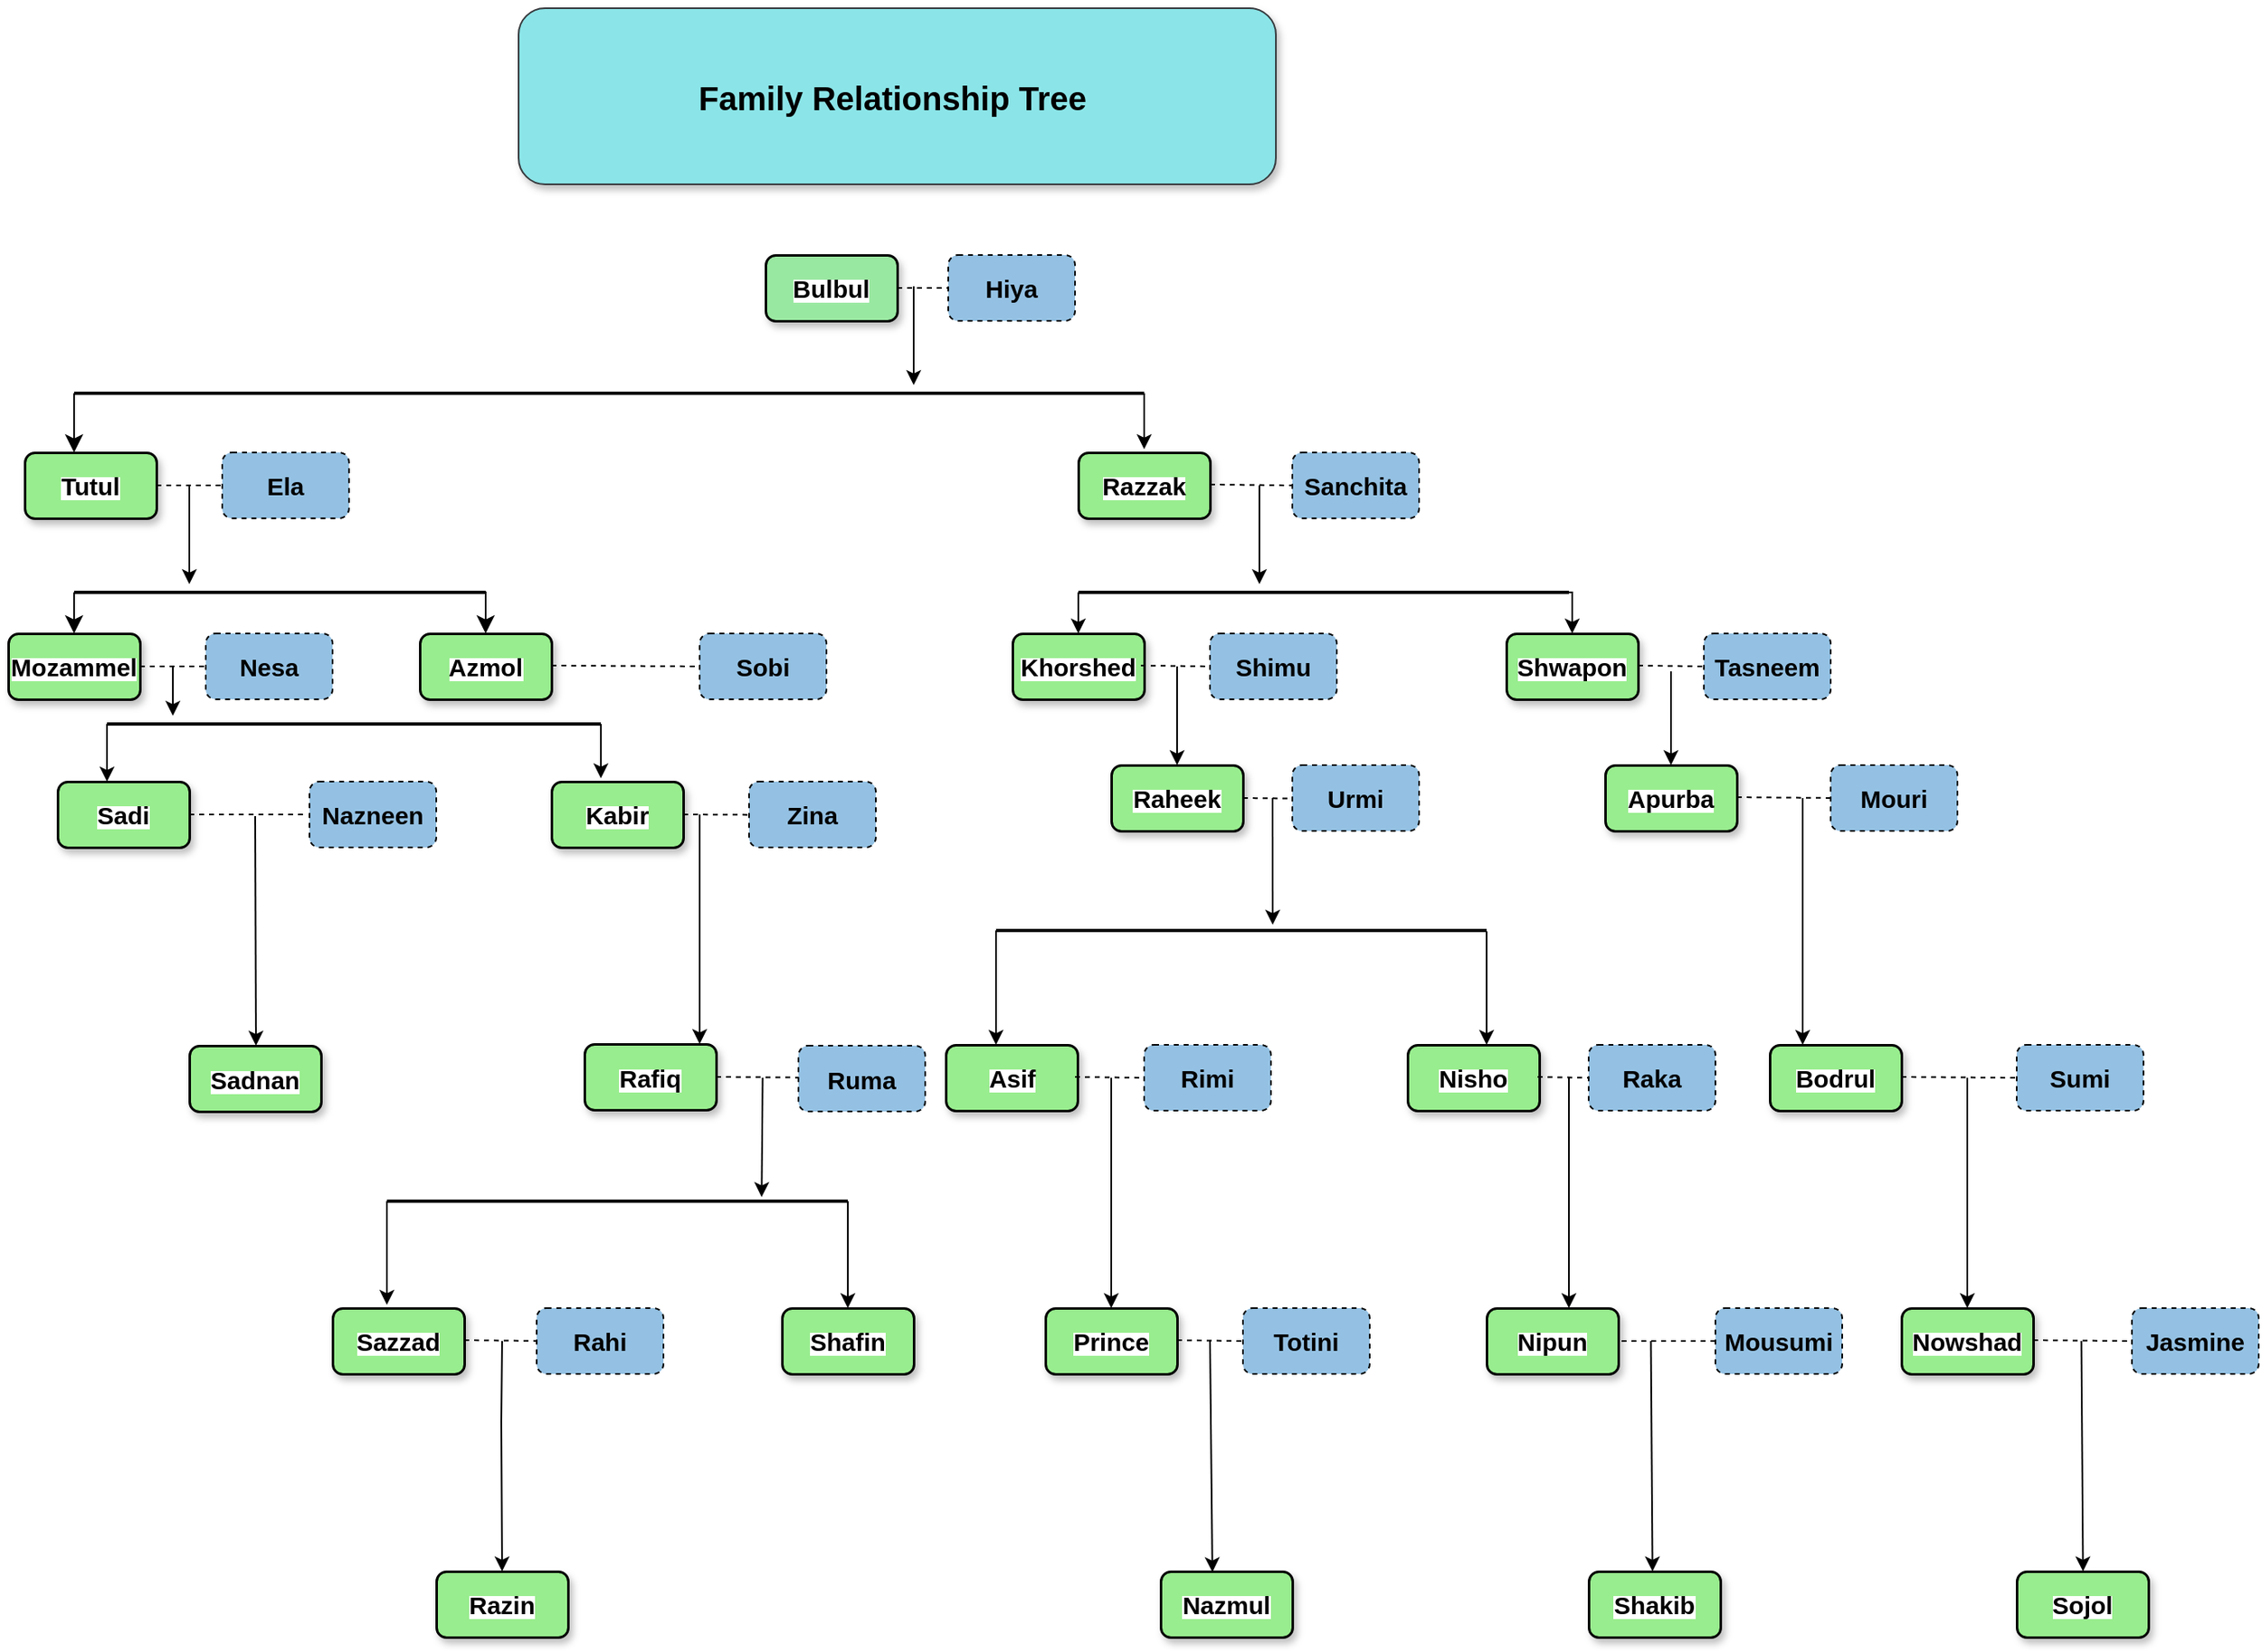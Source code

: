 <mxfile version="21.6.7" type="device">
  <diagram name="Page-1" id="10a91c8b-09ff-31b1-d368-03940ed4cc9e">
    <mxGraphModel dx="2436" dy="1650" grid="1" gridSize="10" guides="1" tooltips="1" connect="1" arrows="1" fold="1" page="1" pageScale="1" pageWidth="700" pageHeight="800" background="none" math="0" shadow="0">
      <root>
        <mxCell id="0" />
        <mxCell id="1" parent="0" />
        <mxCell id="g5gsc5zSXnJuTT1IEkq8-1" value="&lt;font size=&quot;1&quot;&gt;&lt;b style=&quot;font-size: 20px&quot;&gt;Family Relationship Tree&amp;nbsp;&lt;/b&gt;&lt;/font&gt;" style="text;html=1;strokeColor=#36393d;fillColor=#8be5e8;align=center;verticalAlign=middle;whiteSpace=wrap;rounded=1;labelBorderColor=none;glass=0;sketch=0;shadow=1;" parent="1" vertex="1">
          <mxGeometry x="430" y="-30" width="460" height="107" as="geometry" />
        </mxCell>
        <mxCell id="g5gsc5zSXnJuTT1IEkq8-8" value="" style="edgeStyle=orthogonalEdgeStyle;rounded=0;orthogonalLoop=1;jettySize=auto;html=1;strokeColor=none;dashed=1;labelBackgroundColor=none;fontColor=default;" parent="1" source="g5gsc5zSXnJuTT1IEkq8-4" edge="1">
          <mxGeometry relative="1" as="geometry">
            <mxPoint x="680" y="140" as="targetPoint" />
          </mxGeometry>
        </mxCell>
        <mxCell id="g5gsc5zSXnJuTT1IEkq8-4" value="&lt;span style=&quot;text-align: left ; background-color: rgb(255 , 255 , 255)&quot;&gt;&lt;b&gt;&lt;font style=&quot;font-size: 15px&quot;&gt;Bulbul&lt;/font&gt;&lt;/b&gt;&lt;/span&gt;" style="rounded=1;whiteSpace=wrap;html=1;fillColor=#99e8a1;align=center;glass=0;sketch=0;shadow=1;strokeWidth=1.5;labelBackgroundColor=none;" parent="1" vertex="1">
          <mxGeometry x="580" y="120" width="80" height="40" as="geometry" />
        </mxCell>
        <mxCell id="g5gsc5zSXnJuTT1IEkq8-7" value="&lt;b&gt;&lt;font style=&quot;font-size: 15px&quot;&gt;Hiya&lt;/font&gt;&lt;/b&gt;" style="whiteSpace=wrap;html=1;rounded=1;dashed=1;strokeWidth=1;labelBackgroundColor=none;fillColor=#94c1e3;" parent="1" vertex="1">
          <mxGeometry x="691" y="120" width="77" height="40" as="geometry" />
        </mxCell>
        <mxCell id="g5gsc5zSXnJuTT1IEkq8-10" value="" style="edgeStyle=orthogonalEdgeStyle;rounded=0;orthogonalLoop=1;jettySize=auto;html=1;strokeColor=none;dashed=1;labelBackgroundColor=none;fontColor=default;" parent="1" edge="1">
          <mxGeometry relative="1" as="geometry">
            <mxPoint x="660" y="231" as="sourcePoint" />
            <mxPoint x="694" y="232" as="targetPoint" />
          </mxGeometry>
        </mxCell>
        <mxCell id="g5gsc5zSXnJuTT1IEkq8-18" value="" style="edgeStyle=orthogonalEdgeStyle;rounded=0;orthogonalLoop=1;jettySize=auto;html=1;strokeColor=none;dashed=1;fontStyle=1;fontSize=15;labelBackgroundColor=none;fontColor=default;" parent="1" edge="1">
          <mxGeometry relative="1" as="geometry">
            <mxPoint x="444" y="360" as="sourcePoint" />
            <mxPoint x="470" y="360" as="targetPoint" />
          </mxGeometry>
        </mxCell>
        <mxCell id="g5gsc5zSXnJuTT1IEkq8-26" value="" style="edgeStyle=orthogonalEdgeStyle;rounded=0;orthogonalLoop=1;jettySize=auto;html=1;strokeColor=none;dashed=1;fontStyle=1;fontSize=15;labelBackgroundColor=none;fontColor=default;" parent="1" edge="1">
          <mxGeometry relative="1" as="geometry">
            <mxPoint x="860" y="360" as="sourcePoint" />
            <mxPoint x="890" y="360" as="targetPoint" />
          </mxGeometry>
        </mxCell>
        <mxCell id="OCX1L0K20GJ4YsMpuFK3-7" value="" style="endArrow=classic;html=1;rounded=0;" edge="1" parent="1">
          <mxGeometry width="50" height="50" relative="1" as="geometry">
            <mxPoint x="670" y="139" as="sourcePoint" />
            <mxPoint x="670" y="199" as="targetPoint" />
          </mxGeometry>
        </mxCell>
        <mxCell id="OCX1L0K20GJ4YsMpuFK3-10" value="" style="line;strokeWidth=2;html=1;" vertex="1" parent="1">
          <mxGeometry x="160" y="199" width="650" height="10" as="geometry" />
        </mxCell>
        <mxCell id="OCX1L0K20GJ4YsMpuFK3-13" value="" style="edgeStyle=segmentEdgeStyle;endArrow=classic;html=1;curved=0;rounded=0;endSize=8;startSize=8;exitX=0;exitY=0.5;exitDx=0;exitDy=0;exitPerimeter=0;" edge="1" parent="1" source="OCX1L0K20GJ4YsMpuFK3-10">
          <mxGeometry width="50" height="50" relative="1" as="geometry">
            <mxPoint x="140" y="270" as="sourcePoint" />
            <mxPoint x="160" y="240" as="targetPoint" />
          </mxGeometry>
        </mxCell>
        <mxCell id="OCX1L0K20GJ4YsMpuFK3-14" value="&lt;span style=&quot;text-align: left ; background-color: rgb(255 , 255 , 255)&quot;&gt;&lt;b&gt;&lt;font style=&quot;font-size: 15px&quot;&gt;Tutul&lt;/font&gt;&lt;/b&gt;&lt;/span&gt;" style="rounded=1;whiteSpace=wrap;html=1;align=center;glass=0;sketch=0;shadow=1;strokeWidth=1.5;labelBackgroundColor=none;fillColor=#98ed8e;" vertex="1" parent="1">
          <mxGeometry x="130" y="240" width="80" height="40" as="geometry" />
        </mxCell>
        <mxCell id="OCX1L0K20GJ4YsMpuFK3-15" value="&lt;b&gt;&lt;font style=&quot;font-size: 15px&quot;&gt;Ela&lt;/font&gt;&lt;/b&gt;" style="whiteSpace=wrap;html=1;rounded=1;dashed=1;strokeWidth=1;labelBackgroundColor=none;fillColor=#94c1e3;" vertex="1" parent="1">
          <mxGeometry x="250" y="240" width="77" height="40" as="geometry" />
        </mxCell>
        <mxCell id="OCX1L0K20GJ4YsMpuFK3-18" value="" style="endArrow=none;dashed=1;html=1;rounded=0;exitX=1;exitY=0.5;exitDx=0;exitDy=0;" edge="1" parent="1" source="g5gsc5zSXnJuTT1IEkq8-4">
          <mxGeometry width="50" height="50" relative="1" as="geometry">
            <mxPoint x="641" y="190" as="sourcePoint" />
            <mxPoint x="691" y="140" as="targetPoint" />
          </mxGeometry>
        </mxCell>
        <mxCell id="OCX1L0K20GJ4YsMpuFK3-19" value="" style="endArrow=none;dashed=1;html=1;rounded=0;" edge="1" parent="1" source="OCX1L0K20GJ4YsMpuFK3-14">
          <mxGeometry width="50" height="50" relative="1" as="geometry">
            <mxPoint x="200" y="310" as="sourcePoint" />
            <mxPoint x="250" y="260" as="targetPoint" />
          </mxGeometry>
        </mxCell>
        <mxCell id="OCX1L0K20GJ4YsMpuFK3-20" value="&lt;span style=&quot;text-align: left ; background-color: rgb(255 , 255 , 255)&quot;&gt;&lt;b&gt;&lt;font style=&quot;font-size: 15px&quot;&gt;Mozammel&lt;/font&gt;&lt;/b&gt;&lt;/span&gt;" style="rounded=1;whiteSpace=wrap;html=1;align=center;glass=0;sketch=0;shadow=1;strokeWidth=1.5;labelBackgroundColor=none;fillColor=#98ed8e;" vertex="1" parent="1">
          <mxGeometry x="120" y="350" width="80" height="40" as="geometry" />
        </mxCell>
        <mxCell id="OCX1L0K20GJ4YsMpuFK3-21" value="&lt;b&gt;&lt;font style=&quot;font-size: 15px&quot;&gt;Nesa&lt;/font&gt;&lt;/b&gt;" style="whiteSpace=wrap;html=1;rounded=1;dashed=1;strokeWidth=1;labelBackgroundColor=none;fillColor=#94c1e3;" vertex="1" parent="1">
          <mxGeometry x="240" y="350" width="77" height="40" as="geometry" />
        </mxCell>
        <mxCell id="OCX1L0K20GJ4YsMpuFK3-22" value="&lt;span style=&quot;text-align: left ; background-color: rgb(255 , 255 , 255)&quot;&gt;&lt;b&gt;&lt;font style=&quot;font-size: 15px&quot;&gt;Azmol&lt;/font&gt;&lt;/b&gt;&lt;/span&gt;" style="rounded=1;whiteSpace=wrap;html=1;align=center;glass=0;sketch=0;shadow=1;strokeWidth=1.5;labelBackgroundColor=none;fillColor=#98ed8e;" vertex="1" parent="1">
          <mxGeometry x="370" y="350" width="80" height="40" as="geometry" />
        </mxCell>
        <mxCell id="OCX1L0K20GJ4YsMpuFK3-23" value="&lt;b&gt;&lt;font style=&quot;font-size: 15px&quot;&gt;Sobi&lt;/font&gt;&lt;/b&gt;" style="whiteSpace=wrap;html=1;rounded=1;dashed=1;strokeWidth=1;labelBackgroundColor=none;fillColor=#94c1e3;" vertex="1" parent="1">
          <mxGeometry x="540" y="350" width="77" height="40" as="geometry" />
        </mxCell>
        <mxCell id="OCX1L0K20GJ4YsMpuFK3-25" value="" style="endArrow=classic;html=1;rounded=0;" edge="1" parent="1">
          <mxGeometry width="50" height="50" relative="1" as="geometry">
            <mxPoint x="230" y="260" as="sourcePoint" />
            <mxPoint x="230" y="320" as="targetPoint" />
            <Array as="points" />
          </mxGeometry>
        </mxCell>
        <mxCell id="OCX1L0K20GJ4YsMpuFK3-26" value="" style="line;strokeWidth=2;html=1;" vertex="1" parent="1">
          <mxGeometry x="160" y="320" width="250" height="10" as="geometry" />
        </mxCell>
        <mxCell id="OCX1L0K20GJ4YsMpuFK3-37" value="" style="edgeStyle=segmentEdgeStyle;endArrow=classic;html=1;curved=0;rounded=0;endSize=8;startSize=8;exitX=0;exitY=0.5;exitDx=0;exitDy=0;exitPerimeter=0;entryX=0.5;entryY=0;entryDx=0;entryDy=0;" edge="1" parent="1" source="OCX1L0K20GJ4YsMpuFK3-26" target="OCX1L0K20GJ4YsMpuFK3-20">
          <mxGeometry width="50" height="50" relative="1" as="geometry">
            <mxPoint x="100" y="320" as="sourcePoint" />
            <mxPoint x="130" y="350" as="targetPoint" />
          </mxGeometry>
        </mxCell>
        <mxCell id="OCX1L0K20GJ4YsMpuFK3-39" value="" style="edgeStyle=segmentEdgeStyle;endArrow=classic;html=1;curved=0;rounded=0;endSize=8;startSize=8;exitX=0.954;exitY=0.5;exitDx=0;exitDy=0;exitPerimeter=0;" edge="1" parent="1" source="OCX1L0K20GJ4YsMpuFK3-26">
          <mxGeometry width="50" height="50" relative="1" as="geometry">
            <mxPoint x="710" y="330" as="sourcePoint" />
            <mxPoint x="410" y="350" as="targetPoint" />
          </mxGeometry>
        </mxCell>
        <mxCell id="OCX1L0K20GJ4YsMpuFK3-42" value="" style="endArrow=none;dashed=1;html=1;rounded=0;entryX=0;entryY=0.5;entryDx=0;entryDy=0;" edge="1" parent="1" source="OCX1L0K20GJ4YsMpuFK3-20" target="OCX1L0K20GJ4YsMpuFK3-21">
          <mxGeometry width="50" height="50" relative="1" as="geometry">
            <mxPoint x="190" y="380" as="sourcePoint" />
            <mxPoint x="240" y="330" as="targetPoint" />
          </mxGeometry>
        </mxCell>
        <mxCell id="OCX1L0K20GJ4YsMpuFK3-43" value="" style="endArrow=none;dashed=1;html=1;rounded=0;entryX=0;entryY=0.5;entryDx=0;entryDy=0;" edge="1" parent="1" target="OCX1L0K20GJ4YsMpuFK3-23">
          <mxGeometry width="50" height="50" relative="1" as="geometry">
            <mxPoint x="450" y="369.5" as="sourcePoint" />
            <mxPoint x="490" y="369.5" as="targetPoint" />
          </mxGeometry>
        </mxCell>
        <mxCell id="OCX1L0K20GJ4YsMpuFK3-44" value="&lt;span style=&quot;text-align: left ; background-color: rgb(255 , 255 , 255)&quot;&gt;&lt;b&gt;&lt;font style=&quot;font-size: 15px&quot;&gt;Sadi&lt;/font&gt;&lt;/b&gt;&lt;/span&gt;" style="rounded=1;whiteSpace=wrap;html=1;align=center;glass=0;sketch=0;shadow=1;strokeWidth=1.5;labelBackgroundColor=none;fillColor=#98ed8e;" vertex="1" parent="1">
          <mxGeometry x="150" y="440" width="80" height="40" as="geometry" />
        </mxCell>
        <mxCell id="OCX1L0K20GJ4YsMpuFK3-45" value="&lt;b&gt;&lt;font style=&quot;font-size: 15px&quot;&gt;Nazneen&lt;/font&gt;&lt;/b&gt;" style="whiteSpace=wrap;html=1;rounded=1;dashed=1;strokeWidth=1;labelBackgroundColor=none;fillColor=#94c1e3;" vertex="1" parent="1">
          <mxGeometry x="303" y="440" width="77" height="40" as="geometry" />
        </mxCell>
        <mxCell id="OCX1L0K20GJ4YsMpuFK3-46" value="&lt;span style=&quot;text-align: left ; background-color: rgb(255 , 255 , 255)&quot;&gt;&lt;b&gt;&lt;font style=&quot;font-size: 15px&quot;&gt;Kabir&lt;/font&gt;&lt;/b&gt;&lt;/span&gt;" style="rounded=1;whiteSpace=wrap;html=1;align=center;glass=0;sketch=0;shadow=1;strokeWidth=1.5;labelBackgroundColor=none;fillColor=#98ed8e;" vertex="1" parent="1">
          <mxGeometry x="450" y="440" width="80" height="40" as="geometry" />
        </mxCell>
        <mxCell id="OCX1L0K20GJ4YsMpuFK3-47" value="" style="endArrow=classic;html=1;rounded=0;entryX=0.375;entryY=-0.05;entryDx=0;entryDy=0;entryPerimeter=0;exitX=1;exitY=0.5;exitDx=0;exitDy=0;exitPerimeter=0;" edge="1" parent="1" source="OCX1L0K20GJ4YsMpuFK3-189" target="OCX1L0K20GJ4YsMpuFK3-46">
          <mxGeometry width="50" height="50" relative="1" as="geometry">
            <mxPoint x="480" y="370" as="sourcePoint" />
            <mxPoint x="480" y="430" as="targetPoint" />
            <Array as="points" />
          </mxGeometry>
        </mxCell>
        <mxCell id="OCX1L0K20GJ4YsMpuFK3-48" value="" style="endArrow=classic;html=1;rounded=0;entryX=0.375;entryY=0;entryDx=0;entryDy=0;entryPerimeter=0;exitX=0;exitY=0.5;exitDx=0;exitDy=0;exitPerimeter=0;" edge="1" parent="1" source="OCX1L0K20GJ4YsMpuFK3-189" target="OCX1L0K20GJ4YsMpuFK3-44">
          <mxGeometry width="50" height="50" relative="1" as="geometry">
            <mxPoint x="220" y="372" as="sourcePoint" />
            <mxPoint x="220" y="440" as="targetPoint" />
            <Array as="points" />
          </mxGeometry>
        </mxCell>
        <mxCell id="OCX1L0K20GJ4YsMpuFK3-49" value="" style="endArrow=none;dashed=1;html=1;rounded=0;exitX=1;exitY=0.5;exitDx=0;exitDy=0;" edge="1" parent="1" source="OCX1L0K20GJ4YsMpuFK3-44">
          <mxGeometry width="50" height="50" relative="1" as="geometry">
            <mxPoint x="267" y="459.5" as="sourcePoint" />
            <mxPoint x="300" y="460" as="targetPoint" />
          </mxGeometry>
        </mxCell>
        <mxCell id="OCX1L0K20GJ4YsMpuFK3-50" value="" style="endArrow=classic;html=1;rounded=0;entryX=0.5;entryY=0;entryDx=0;entryDy=0;" edge="1" parent="1">
          <mxGeometry width="50" height="50" relative="1" as="geometry">
            <mxPoint x="270" y="461" as="sourcePoint" />
            <mxPoint x="270.5" y="600.5" as="targetPoint" />
            <Array as="points" />
          </mxGeometry>
        </mxCell>
        <mxCell id="OCX1L0K20GJ4YsMpuFK3-57" value="" style="endArrow=classic;html=1;rounded=0;" edge="1" parent="1">
          <mxGeometry width="50" height="50" relative="1" as="geometry">
            <mxPoint x="420" y="525.5" as="sourcePoint" />
            <mxPoint x="420.0" y="525.5" as="targetPoint" />
            <Array as="points" />
          </mxGeometry>
        </mxCell>
        <mxCell id="OCX1L0K20GJ4YsMpuFK3-60" value="&lt;span style=&quot;text-align: left ; background-color: rgb(255 , 255 , 255)&quot;&gt;&lt;b&gt;&lt;font style=&quot;font-size: 15px&quot;&gt;Sadnan&lt;/font&gt;&lt;/b&gt;&lt;/span&gt;" style="rounded=1;whiteSpace=wrap;html=1;align=center;glass=0;sketch=0;shadow=1;strokeWidth=1.5;labelBackgroundColor=none;fillColor=#98ed8e;" vertex="1" parent="1">
          <mxGeometry x="230" y="600.5" width="80" height="40" as="geometry" />
        </mxCell>
        <mxCell id="OCX1L0K20GJ4YsMpuFK3-61" value="&lt;span style=&quot;text-align: left ; background-color: rgb(255 , 255 , 255)&quot;&gt;&lt;b&gt;&lt;font style=&quot;font-size: 15px&quot;&gt;Rafiq&lt;/font&gt;&lt;/b&gt;&lt;/span&gt;" style="rounded=1;whiteSpace=wrap;html=1;align=center;glass=0;sketch=0;shadow=1;strokeWidth=1.5;labelBackgroundColor=none;fillColor=#98ed8e;" vertex="1" parent="1">
          <mxGeometry x="470" y="599.5" width="80" height="40" as="geometry" />
        </mxCell>
        <mxCell id="OCX1L0K20GJ4YsMpuFK3-63" value="&lt;b&gt;&lt;font style=&quot;font-size: 15px&quot;&gt;Ruma&lt;/font&gt;&lt;/b&gt;" style="whiteSpace=wrap;html=1;rounded=1;dashed=1;strokeWidth=1;labelBackgroundColor=none;fillColor=#94c1e3;" vertex="1" parent="1">
          <mxGeometry x="600" y="600.5" width="77" height="40" as="geometry" />
        </mxCell>
        <mxCell id="OCX1L0K20GJ4YsMpuFK3-66" value="" style="endArrow=none;dashed=1;html=1;rounded=0;exitX=1;exitY=0.5;exitDx=0;exitDy=0;" edge="1" parent="1" source="OCX1L0K20GJ4YsMpuFK3-61">
          <mxGeometry width="50" height="50" relative="1" as="geometry">
            <mxPoint x="542.0" y="619.13" as="sourcePoint" />
            <mxPoint x="600" y="619.83" as="targetPoint" />
          </mxGeometry>
        </mxCell>
        <mxCell id="OCX1L0K20GJ4YsMpuFK3-70" value="" style="line;strokeWidth=2;html=1;" vertex="1" parent="1">
          <mxGeometry x="350" y="690" width="280" height="10" as="geometry" />
        </mxCell>
        <mxCell id="OCX1L0K20GJ4YsMpuFK3-71" value="" style="endArrow=classic;html=1;rounded=0;entryX=0.375;entryY=-0.05;entryDx=0;entryDy=0;entryPerimeter=0;exitX=0;exitY=0.5;exitDx=0;exitDy=0;exitPerimeter=0;" edge="1" parent="1" source="OCX1L0K20GJ4YsMpuFK3-70">
          <mxGeometry width="50" height="50" relative="1" as="geometry">
            <mxPoint x="350" y="690" as="sourcePoint" />
            <mxPoint x="350" y="758" as="targetPoint" />
            <Array as="points" />
          </mxGeometry>
        </mxCell>
        <mxCell id="OCX1L0K20GJ4YsMpuFK3-72" value="" style="endArrow=classic;html=1;rounded=0;exitX=1;exitY=0.5;exitDx=0;exitDy=0;exitPerimeter=0;entryX=0.5;entryY=0;entryDx=0;entryDy=0;entryPerimeter=0;" edge="1" parent="1" source="OCX1L0K20GJ4YsMpuFK3-70" target="OCX1L0K20GJ4YsMpuFK3-74">
          <mxGeometry width="50" height="50" relative="1" as="geometry">
            <mxPoint x="630" y="700" as="sourcePoint" />
            <mxPoint x="630" y="750" as="targetPoint" />
            <Array as="points" />
          </mxGeometry>
        </mxCell>
        <mxCell id="OCX1L0K20GJ4YsMpuFK3-73" value="&lt;span style=&quot;text-align: left ; background-color: rgb(255 , 255 , 255)&quot;&gt;&lt;b&gt;&lt;font style=&quot;font-size: 15px&quot;&gt;Sazzad&lt;/font&gt;&lt;/b&gt;&lt;/span&gt;" style="rounded=1;whiteSpace=wrap;html=1;align=center;glass=0;sketch=0;shadow=1;strokeWidth=1.5;labelBackgroundColor=none;fillColor=#98ed8e;" vertex="1" parent="1">
          <mxGeometry x="317" y="760" width="80" height="40" as="geometry" />
        </mxCell>
        <mxCell id="OCX1L0K20GJ4YsMpuFK3-74" value="&lt;span style=&quot;text-align: left ; background-color: rgb(255 , 255 , 255)&quot;&gt;&lt;b&gt;&lt;font style=&quot;font-size: 15px&quot;&gt;Shafin&lt;/font&gt;&lt;/b&gt;&lt;/span&gt;" style="rounded=1;whiteSpace=wrap;html=1;align=center;glass=0;sketch=0;shadow=1;strokeWidth=1.5;labelBackgroundColor=none;fillColor=#98ed8e;" vertex="1" parent="1">
          <mxGeometry x="590" y="760" width="80" height="40" as="geometry" />
        </mxCell>
        <mxCell id="OCX1L0K20GJ4YsMpuFK3-76" value="" style="endArrow=none;dashed=1;html=1;rounded=0;entryX=0;entryY=0.5;entryDx=0;entryDy=0;" edge="1" parent="1">
          <mxGeometry width="50" height="50" relative="1" as="geometry">
            <mxPoint x="397" y="779.5" as="sourcePoint" />
            <mxPoint x="447" y="780" as="targetPoint" />
          </mxGeometry>
        </mxCell>
        <mxCell id="OCX1L0K20GJ4YsMpuFK3-77" value="&lt;b&gt;&lt;font style=&quot;font-size: 15px&quot;&gt;Rahi&lt;/font&gt;&lt;/b&gt;" style="whiteSpace=wrap;html=1;rounded=1;dashed=1;strokeWidth=1;labelBackgroundColor=none;fillColor=#94c1e3;" vertex="1" parent="1">
          <mxGeometry x="441" y="760" width="77" height="40" as="geometry" />
        </mxCell>
        <mxCell id="OCX1L0K20GJ4YsMpuFK3-80" value="" style="endArrow=classic;html=1;rounded=0;exitX=0;exitY=0.5;exitDx=0;exitDy=0;exitPerimeter=0;entryX=0.5;entryY=0;entryDx=0;entryDy=0;" edge="1" parent="1" target="OCX1L0K20GJ4YsMpuFK3-81">
          <mxGeometry width="50" height="50" relative="1" as="geometry">
            <mxPoint x="420" y="780" as="sourcePoint" />
            <mxPoint x="420" y="849" as="targetPoint" />
            <Array as="points">
              <mxPoint x="419.5" y="829" />
            </Array>
          </mxGeometry>
        </mxCell>
        <mxCell id="OCX1L0K20GJ4YsMpuFK3-81" value="&lt;span style=&quot;text-align: left ; background-color: rgb(255 , 255 , 255)&quot;&gt;&lt;b&gt;&lt;font style=&quot;font-size: 15px&quot;&gt;Razin&lt;/font&gt;&lt;/b&gt;&lt;/span&gt;" style="rounded=1;whiteSpace=wrap;html=1;align=center;glass=0;sketch=0;shadow=1;strokeWidth=1.5;labelBackgroundColor=none;fillColor=#98ed8e;" vertex="1" parent="1">
          <mxGeometry x="380" y="920" width="80" height="40" as="geometry" />
        </mxCell>
        <mxCell id="OCX1L0K20GJ4YsMpuFK3-84" value="" style="endArrow=classic;html=1;rounded=0;exitX=1;exitY=0.5;exitDx=0;exitDy=0;exitPerimeter=0;" edge="1" parent="1" source="OCX1L0K20GJ4YsMpuFK3-10">
          <mxGeometry width="50" height="50" relative="1" as="geometry">
            <mxPoint x="810" y="207" as="sourcePoint" />
            <mxPoint x="810" y="238" as="targetPoint" />
            <Array as="points" />
          </mxGeometry>
        </mxCell>
        <mxCell id="OCX1L0K20GJ4YsMpuFK3-85" value="&lt;span style=&quot;text-align: left ; background-color: rgb(255 , 255 , 255)&quot;&gt;&lt;b&gt;&lt;font style=&quot;font-size: 15px&quot;&gt;Shwapon&lt;/font&gt;&lt;/b&gt;&lt;/span&gt;" style="rounded=1;whiteSpace=wrap;html=1;align=center;glass=0;sketch=0;shadow=1;strokeWidth=1.5;labelBackgroundColor=none;fillColor=#98ed8e;" vertex="1" parent="1">
          <mxGeometry x="1030" y="350" width="80" height="40" as="geometry" />
        </mxCell>
        <mxCell id="OCX1L0K20GJ4YsMpuFK3-86" value="&lt;b&gt;&lt;font style=&quot;font-size: 15px&quot;&gt;Sanchita&lt;/font&gt;&lt;/b&gt;" style="whiteSpace=wrap;html=1;rounded=1;dashed=1;strokeWidth=1;labelBackgroundColor=none;fillColor=#94c1e3;" vertex="1" parent="1">
          <mxGeometry x="900" y="240" width="77" height="40" as="geometry" />
        </mxCell>
        <mxCell id="OCX1L0K20GJ4YsMpuFK3-87" value="" style="endArrow=none;dashed=1;html=1;rounded=0;entryX=0;entryY=0.5;entryDx=0;entryDy=0;" edge="1" parent="1">
          <mxGeometry width="50" height="50" relative="1" as="geometry">
            <mxPoint x="850" y="259.5" as="sourcePoint" />
            <mxPoint x="900" y="260" as="targetPoint" />
          </mxGeometry>
        </mxCell>
        <mxCell id="OCX1L0K20GJ4YsMpuFK3-89" value="" style="endArrow=classic;html=1;rounded=0;" edge="1" parent="1">
          <mxGeometry width="50" height="50" relative="1" as="geometry">
            <mxPoint x="880" y="260" as="sourcePoint" />
            <mxPoint x="880" y="320" as="targetPoint" />
            <Array as="points" />
          </mxGeometry>
        </mxCell>
        <mxCell id="OCX1L0K20GJ4YsMpuFK3-119" style="edgeStyle=orthogonalEdgeStyle;rounded=0;orthogonalLoop=1;jettySize=auto;html=1;exitX=1;exitY=0.5;exitDx=0;exitDy=0;exitPerimeter=0;entryX=0.5;entryY=0;entryDx=0;entryDy=0;" edge="1" parent="1" source="OCX1L0K20GJ4YsMpuFK3-90" target="OCX1L0K20GJ4YsMpuFK3-85">
          <mxGeometry relative="1" as="geometry" />
        </mxCell>
        <mxCell id="OCX1L0K20GJ4YsMpuFK3-90" value="" style="line;strokeWidth=2;html=1;" vertex="1" parent="1">
          <mxGeometry x="770" y="320" width="298" height="10" as="geometry" />
        </mxCell>
        <mxCell id="OCX1L0K20GJ4YsMpuFK3-92" value="&lt;span style=&quot;text-align: left ; background-color: rgb(255 , 255 , 255)&quot;&gt;&lt;b&gt;&lt;font style=&quot;font-size: 15px&quot;&gt;Khorshed&lt;/font&gt;&lt;/b&gt;&lt;/span&gt;" style="rounded=1;whiteSpace=wrap;html=1;align=center;glass=0;sketch=0;shadow=1;strokeWidth=1.5;labelBackgroundColor=none;fillColor=#98ed8e;" vertex="1" parent="1">
          <mxGeometry x="730" y="350" width="80" height="40" as="geometry" />
        </mxCell>
        <mxCell id="OCX1L0K20GJ4YsMpuFK3-93" value="&lt;span style=&quot;text-align: left ; background-color: rgb(255 , 255 , 255)&quot;&gt;&lt;b&gt;&lt;font style=&quot;font-size: 15px&quot;&gt;Razzak&lt;/font&gt;&lt;/b&gt;&lt;/span&gt;" style="rounded=1;whiteSpace=wrap;html=1;align=center;glass=0;sketch=0;shadow=1;strokeWidth=1.5;labelBackgroundColor=none;fillColor=#98ed8e;" vertex="1" parent="1">
          <mxGeometry x="770" y="240" width="80" height="40" as="geometry" />
        </mxCell>
        <mxCell id="OCX1L0K20GJ4YsMpuFK3-94" value="&lt;b&gt;&lt;font style=&quot;font-size: 15px&quot;&gt;Tasneem&lt;/font&gt;&lt;/b&gt;" style="whiteSpace=wrap;html=1;rounded=1;dashed=1;strokeWidth=1;labelBackgroundColor=none;fillColor=#94c1e3;" vertex="1" parent="1">
          <mxGeometry x="1150" y="350" width="77" height="40" as="geometry" />
        </mxCell>
        <mxCell id="OCX1L0K20GJ4YsMpuFK3-95" value="&lt;b&gt;&lt;font style=&quot;font-size: 15px&quot;&gt;Shimu&lt;/font&gt;&lt;/b&gt;" style="whiteSpace=wrap;html=1;rounded=1;dashed=1;strokeWidth=1;labelBackgroundColor=none;fillColor=#94c1e3;" vertex="1" parent="1">
          <mxGeometry x="850" y="350" width="77" height="40" as="geometry" />
        </mxCell>
        <mxCell id="OCX1L0K20GJ4YsMpuFK3-96" value="" style="endArrow=none;dashed=1;html=1;rounded=0;" edge="1" parent="1">
          <mxGeometry width="50" height="50" relative="1" as="geometry">
            <mxPoint x="808" y="369.5" as="sourcePoint" />
            <mxPoint x="850" y="370" as="targetPoint" />
          </mxGeometry>
        </mxCell>
        <mxCell id="OCX1L0K20GJ4YsMpuFK3-105" value="" style="endArrow=classic;html=1;rounded=0;exitX=0;exitY=0.5;exitDx=0;exitDy=0;exitPerimeter=0;" edge="1" parent="1" source="OCX1L0K20GJ4YsMpuFK3-90">
          <mxGeometry width="50" height="50" relative="1" as="geometry">
            <mxPoint x="770" y="330" as="sourcePoint" />
            <mxPoint x="770" y="350" as="targetPoint" />
            <Array as="points" />
          </mxGeometry>
        </mxCell>
        <mxCell id="OCX1L0K20GJ4YsMpuFK3-114" value="" style="endArrow=none;dashed=1;html=1;rounded=0;" edge="1" parent="1">
          <mxGeometry width="50" height="50" relative="1" as="geometry">
            <mxPoint x="1110" y="369.5" as="sourcePoint" />
            <mxPoint x="1150" y="370" as="targetPoint" />
          </mxGeometry>
        </mxCell>
        <mxCell id="OCX1L0K20GJ4YsMpuFK3-120" value="" style="endArrow=classic;html=1;rounded=0;" edge="1" parent="1">
          <mxGeometry width="50" height="50" relative="1" as="geometry">
            <mxPoint x="830" y="370" as="sourcePoint" />
            <mxPoint x="830" y="430" as="targetPoint" />
            <Array as="points" />
          </mxGeometry>
        </mxCell>
        <mxCell id="OCX1L0K20GJ4YsMpuFK3-121" value="&lt;span style=&quot;text-align: left ; background-color: rgb(255 , 255 , 255)&quot;&gt;&lt;b&gt;&lt;font style=&quot;font-size: 15px&quot;&gt;Raheek&lt;/font&gt;&lt;/b&gt;&lt;/span&gt;" style="rounded=1;whiteSpace=wrap;html=1;align=center;glass=0;sketch=0;shadow=1;strokeWidth=1.5;labelBackgroundColor=none;fillColor=#98ed8e;" vertex="1" parent="1">
          <mxGeometry x="790" y="430" width="80" height="40" as="geometry" />
        </mxCell>
        <mxCell id="OCX1L0K20GJ4YsMpuFK3-124" value="" style="endArrow=none;dashed=1;html=1;rounded=0;entryX=0;entryY=0.5;entryDx=0;entryDy=0;" edge="1" parent="1">
          <mxGeometry width="50" height="50" relative="1" as="geometry">
            <mxPoint x="870" y="450" as="sourcePoint" />
            <mxPoint x="920" y="450.5" as="targetPoint" />
          </mxGeometry>
        </mxCell>
        <mxCell id="OCX1L0K20GJ4YsMpuFK3-125" value="&lt;b&gt;&lt;font style=&quot;font-size: 15px&quot;&gt;Urmi&lt;/font&gt;&lt;/b&gt;" style="whiteSpace=wrap;html=1;rounded=1;dashed=1;strokeWidth=1;labelBackgroundColor=none;fillColor=#94c1e3;" vertex="1" parent="1">
          <mxGeometry x="900" y="430" width="77" height="40" as="geometry" />
        </mxCell>
        <mxCell id="OCX1L0K20GJ4YsMpuFK3-128" value="" style="line;strokeWidth=2;html=1;" vertex="1" parent="1">
          <mxGeometry x="720" y="525.5" width="298" height="10" as="geometry" />
        </mxCell>
        <mxCell id="OCX1L0K20GJ4YsMpuFK3-130" value="" style="endArrow=classic;html=1;rounded=0;entryX=0.564;entryY=0.15;entryDx=0;entryDy=0;entryPerimeter=0;" edge="1" parent="1" target="OCX1L0K20GJ4YsMpuFK3-128">
          <mxGeometry width="50" height="50" relative="1" as="geometry">
            <mxPoint x="888" y="450" as="sourcePoint" />
            <mxPoint x="888" y="510" as="targetPoint" />
            <Array as="points" />
          </mxGeometry>
        </mxCell>
        <mxCell id="OCX1L0K20GJ4YsMpuFK3-131" value="" style="endArrow=classic;html=1;rounded=0;exitX=0;exitY=0.5;exitDx=0;exitDy=0;exitPerimeter=0;" edge="1" parent="1" source="OCX1L0K20GJ4YsMpuFK3-128">
          <mxGeometry width="50" height="50" relative="1" as="geometry">
            <mxPoint x="720" y="540" as="sourcePoint" />
            <mxPoint x="720" y="600" as="targetPoint" />
            <Array as="points" />
          </mxGeometry>
        </mxCell>
        <mxCell id="OCX1L0K20GJ4YsMpuFK3-132" value="&lt;span style=&quot;text-align: left ; background-color: rgb(255 , 255 , 255)&quot;&gt;&lt;b&gt;&lt;font style=&quot;font-size: 15px&quot;&gt;Asif&lt;/font&gt;&lt;/b&gt;&lt;/span&gt;" style="rounded=1;whiteSpace=wrap;html=1;align=center;glass=0;sketch=0;shadow=1;strokeWidth=1.5;labelBackgroundColor=none;fillColor=#98ed8e;" vertex="1" parent="1">
          <mxGeometry x="689.5" y="600" width="80" height="40" as="geometry" />
        </mxCell>
        <mxCell id="OCX1L0K20GJ4YsMpuFK3-133" value="&lt;b&gt;&lt;font style=&quot;font-size: 15px&quot;&gt;Rimi&lt;/font&gt;&lt;/b&gt;" style="whiteSpace=wrap;html=1;rounded=1;dashed=1;strokeWidth=1;labelBackgroundColor=none;fillColor=#94c1e3;" vertex="1" parent="1">
          <mxGeometry x="810" y="600" width="77" height="40" as="geometry" />
        </mxCell>
        <mxCell id="OCX1L0K20GJ4YsMpuFK3-134" value="" style="endArrow=classic;html=1;rounded=0;exitX=0;exitY=0.5;exitDx=0;exitDy=0;exitPerimeter=0;" edge="1" parent="1">
          <mxGeometry width="50" height="50" relative="1" as="geometry">
            <mxPoint x="1018" y="531" as="sourcePoint" />
            <mxPoint x="1018" y="600" as="targetPoint" />
            <Array as="points" />
          </mxGeometry>
        </mxCell>
        <mxCell id="OCX1L0K20GJ4YsMpuFK3-135" value="&lt;span style=&quot;text-align: left ; background-color: rgb(255 , 255 , 255)&quot;&gt;&lt;b&gt;&lt;font style=&quot;font-size: 15px&quot;&gt;Nisho&lt;/font&gt;&lt;/b&gt;&lt;/span&gt;" style="rounded=1;whiteSpace=wrap;html=1;align=center;glass=0;sketch=0;shadow=1;strokeWidth=1.5;labelBackgroundColor=none;fillColor=#98ed8e;" vertex="1" parent="1">
          <mxGeometry x="970" y="600" width="80" height="40" as="geometry" />
        </mxCell>
        <mxCell id="OCX1L0K20GJ4YsMpuFK3-136" value="&lt;b&gt;&lt;font style=&quot;font-size: 15px&quot;&gt;Raka&lt;/font&gt;&lt;/b&gt;" style="whiteSpace=wrap;html=1;rounded=1;dashed=1;strokeWidth=1;labelBackgroundColor=none;fillColor=#94c1e3;" vertex="1" parent="1">
          <mxGeometry x="1080" y="600" width="77" height="40" as="geometry" />
        </mxCell>
        <mxCell id="OCX1L0K20GJ4YsMpuFK3-137" value="" style="endArrow=none;dashed=1;html=1;rounded=0;" edge="1" parent="1">
          <mxGeometry width="50" height="50" relative="1" as="geometry">
            <mxPoint x="768" y="619.5" as="sourcePoint" />
            <mxPoint x="810" y="620" as="targetPoint" />
          </mxGeometry>
        </mxCell>
        <mxCell id="OCX1L0K20GJ4YsMpuFK3-138" value="" style="endArrow=none;dashed=1;html=1;rounded=0;" edge="1" parent="1">
          <mxGeometry width="50" height="50" relative="1" as="geometry">
            <mxPoint x="1049" y="619.5" as="sourcePoint" />
            <mxPoint x="1080" y="620" as="targetPoint" />
          </mxGeometry>
        </mxCell>
        <mxCell id="OCX1L0K20GJ4YsMpuFK3-139" value="" style="endArrow=classic;html=1;rounded=0;" edge="1" parent="1">
          <mxGeometry width="50" height="50" relative="1" as="geometry">
            <mxPoint x="790" y="620" as="sourcePoint" />
            <mxPoint x="790" y="760" as="targetPoint" />
            <Array as="points" />
          </mxGeometry>
        </mxCell>
        <mxCell id="OCX1L0K20GJ4YsMpuFK3-140" value="&lt;span style=&quot;text-align: left ; background-color: rgb(255 , 255 , 255)&quot;&gt;&lt;b&gt;&lt;font style=&quot;font-size: 15px&quot;&gt;Prince&lt;/font&gt;&lt;/b&gt;&lt;/span&gt;" style="rounded=1;whiteSpace=wrap;html=1;align=center;glass=0;sketch=0;shadow=1;strokeWidth=1.5;labelBackgroundColor=none;fillColor=#98ed8e;" vertex="1" parent="1">
          <mxGeometry x="750" y="760" width="80" height="40" as="geometry" />
        </mxCell>
        <mxCell id="OCX1L0K20GJ4YsMpuFK3-142" value="" style="endArrow=classic;html=1;rounded=0;" edge="1" parent="1">
          <mxGeometry width="50" height="50" relative="1" as="geometry">
            <mxPoint x="1068" y="620" as="sourcePoint" />
            <mxPoint x="1068" y="760" as="targetPoint" />
            <Array as="points" />
          </mxGeometry>
        </mxCell>
        <mxCell id="OCX1L0K20GJ4YsMpuFK3-143" value="&lt;b&gt;&lt;font style=&quot;font-size: 15px&quot;&gt;Totini&lt;/font&gt;&lt;/b&gt;" style="whiteSpace=wrap;html=1;rounded=1;dashed=1;strokeWidth=1;labelBackgroundColor=none;fillColor=#94c1e3;" vertex="1" parent="1">
          <mxGeometry x="870" y="760" width="77" height="40" as="geometry" />
        </mxCell>
        <mxCell id="OCX1L0K20GJ4YsMpuFK3-144" value="" style="endArrow=none;dashed=1;html=1;rounded=0;" edge="1" parent="1">
          <mxGeometry width="50" height="50" relative="1" as="geometry">
            <mxPoint x="830" y="779.5" as="sourcePoint" />
            <mxPoint x="870" y="780" as="targetPoint" />
          </mxGeometry>
        </mxCell>
        <mxCell id="OCX1L0K20GJ4YsMpuFK3-145" value="" style="endArrow=classic;html=1;rounded=0;entryX=0.393;entryY=0.011;entryDx=0;entryDy=0;entryPerimeter=0;" edge="1" parent="1" target="OCX1L0K20GJ4YsMpuFK3-146">
          <mxGeometry width="50" height="50" relative="1" as="geometry">
            <mxPoint x="850" y="780" as="sourcePoint" />
            <mxPoint x="850" y="850" as="targetPoint" />
            <Array as="points" />
          </mxGeometry>
        </mxCell>
        <mxCell id="OCX1L0K20GJ4YsMpuFK3-146" value="&lt;span style=&quot;text-align: left ; background-color: rgb(255 , 255 , 255)&quot;&gt;&lt;b&gt;&lt;font style=&quot;font-size: 15px&quot;&gt;Nazmul&lt;/font&gt;&lt;/b&gt;&lt;/span&gt;" style="rounded=1;whiteSpace=wrap;html=1;align=center;glass=0;sketch=0;shadow=1;strokeWidth=1.5;labelBackgroundColor=none;fillColor=#98ed8e;" vertex="1" parent="1">
          <mxGeometry x="820" y="920" width="80" height="40" as="geometry" />
        </mxCell>
        <mxCell id="OCX1L0K20GJ4YsMpuFK3-147" value="&lt;span style=&quot;text-align: left ; background-color: rgb(255 , 255 , 255)&quot;&gt;&lt;b&gt;&lt;font style=&quot;font-size: 15px&quot;&gt;Nipun&lt;/font&gt;&lt;/b&gt;&lt;/span&gt;" style="rounded=1;whiteSpace=wrap;html=1;align=center;glass=0;sketch=0;shadow=1;strokeWidth=1.5;labelBackgroundColor=none;fillColor=#98ed8e;" vertex="1" parent="1">
          <mxGeometry x="1018" y="760" width="80" height="40" as="geometry" />
        </mxCell>
        <mxCell id="OCX1L0K20GJ4YsMpuFK3-151" value="&lt;b&gt;&lt;font style=&quot;font-size: 15px&quot;&gt;Mousumi&lt;/font&gt;&lt;/b&gt;" style="whiteSpace=wrap;html=1;rounded=1;dashed=1;strokeWidth=1;labelBackgroundColor=none;fillColor=#94c1e3;" vertex="1" parent="1">
          <mxGeometry x="1157" y="760" width="77" height="40" as="geometry" />
        </mxCell>
        <mxCell id="OCX1L0K20GJ4YsMpuFK3-152" value="" style="endArrow=none;dashed=1;html=1;rounded=0;entryX=0.039;entryY=0.5;entryDx=0;entryDy=0;entryPerimeter=0;" edge="1" parent="1" target="OCX1L0K20GJ4YsMpuFK3-151">
          <mxGeometry width="50" height="50" relative="1" as="geometry">
            <mxPoint x="1100" y="780" as="sourcePoint" />
            <mxPoint x="1150" y="780" as="targetPoint" />
          </mxGeometry>
        </mxCell>
        <mxCell id="OCX1L0K20GJ4YsMpuFK3-154" value="&lt;span style=&quot;text-align: left ; background-color: rgb(255 , 255 , 255)&quot;&gt;&lt;b&gt;&lt;font style=&quot;font-size: 15px&quot;&gt;Shakib&lt;/font&gt;&lt;/b&gt;&lt;/span&gt;" style="rounded=1;whiteSpace=wrap;html=1;align=center;glass=0;sketch=0;shadow=1;strokeWidth=1.5;labelBackgroundColor=none;fillColor=#98ed8e;" vertex="1" parent="1">
          <mxGeometry x="1080" y="920" width="80" height="40" as="geometry" />
        </mxCell>
        <mxCell id="OCX1L0K20GJ4YsMpuFK3-155" value="" style="endArrow=classic;html=1;rounded=0;entryX=0.5;entryY=0;entryDx=0;entryDy=0;" edge="1" parent="1" target="OCX1L0K20GJ4YsMpuFK3-156">
          <mxGeometry width="50" height="50" relative="1" as="geometry">
            <mxPoint x="1130" y="373" as="sourcePoint" />
            <mxPoint x="1130" y="450" as="targetPoint" />
            <Array as="points" />
          </mxGeometry>
        </mxCell>
        <mxCell id="OCX1L0K20GJ4YsMpuFK3-156" value="&lt;span style=&quot;text-align: left ; background-color: rgb(255 , 255 , 255)&quot;&gt;&lt;b&gt;&lt;font style=&quot;font-size: 15px&quot;&gt;Apurba&lt;/font&gt;&lt;/b&gt;&lt;/span&gt;" style="rounded=1;whiteSpace=wrap;html=1;align=center;glass=0;sketch=0;shadow=1;strokeWidth=1.5;labelBackgroundColor=none;fillColor=#98ed8e;" vertex="1" parent="1">
          <mxGeometry x="1090" y="430" width="80" height="40" as="geometry" />
        </mxCell>
        <mxCell id="OCX1L0K20GJ4YsMpuFK3-157" value="&lt;b&gt;&lt;font style=&quot;font-size: 15px&quot;&gt;Mouri&lt;/font&gt;&lt;/b&gt;" style="whiteSpace=wrap;html=1;rounded=1;dashed=1;strokeWidth=1;labelBackgroundColor=none;fillColor=#94c1e3;" vertex="1" parent="1">
          <mxGeometry x="1227" y="430" width="77" height="40" as="geometry" />
        </mxCell>
        <mxCell id="OCX1L0K20GJ4YsMpuFK3-160" value="" style="endArrow=none;dashed=1;html=1;rounded=0;" edge="1" parent="1">
          <mxGeometry width="50" height="50" relative="1" as="geometry">
            <mxPoint x="1170" y="449.5" as="sourcePoint" />
            <mxPoint x="1230" y="450" as="targetPoint" />
          </mxGeometry>
        </mxCell>
        <mxCell id="OCX1L0K20GJ4YsMpuFK3-161" value="" style="endArrow=classic;html=1;rounded=0;entryX=0.25;entryY=0;entryDx=0;entryDy=0;" edge="1" parent="1" target="OCX1L0K20GJ4YsMpuFK3-162">
          <mxGeometry width="50" height="50" relative="1" as="geometry">
            <mxPoint x="1210" y="450" as="sourcePoint" />
            <mxPoint x="1210" y="518" as="targetPoint" />
            <Array as="points" />
          </mxGeometry>
        </mxCell>
        <mxCell id="OCX1L0K20GJ4YsMpuFK3-162" value="&lt;span style=&quot;text-align: left ; background-color: rgb(255 , 255 , 255)&quot;&gt;&lt;b&gt;&lt;font style=&quot;font-size: 15px&quot;&gt;Bodrul&lt;/font&gt;&lt;/b&gt;&lt;/span&gt;" style="rounded=1;whiteSpace=wrap;html=1;align=center;glass=0;sketch=0;shadow=1;strokeWidth=1.5;labelBackgroundColor=none;fillColor=#98ed8e;" vertex="1" parent="1">
          <mxGeometry x="1190" y="600" width="80" height="40" as="geometry" />
        </mxCell>
        <mxCell id="OCX1L0K20GJ4YsMpuFK3-163" value="&lt;b&gt;&lt;font style=&quot;font-size: 15px&quot;&gt;Sumi&lt;/font&gt;&lt;/b&gt;" style="whiteSpace=wrap;html=1;rounded=1;dashed=1;strokeWidth=1;labelBackgroundColor=none;fillColor=#94c1e3;" vertex="1" parent="1">
          <mxGeometry x="1340" y="600" width="77" height="40" as="geometry" />
        </mxCell>
        <mxCell id="OCX1L0K20GJ4YsMpuFK3-165" value="" style="endArrow=classic;html=1;rounded=0;" edge="1" parent="1">
          <mxGeometry width="50" height="50" relative="1" as="geometry">
            <mxPoint x="1310" y="620" as="sourcePoint" />
            <mxPoint x="1310" y="760" as="targetPoint" />
            <Array as="points" />
          </mxGeometry>
        </mxCell>
        <mxCell id="OCX1L0K20GJ4YsMpuFK3-166" value="&lt;span style=&quot;text-align: left ; background-color: rgb(255 , 255 , 255)&quot;&gt;&lt;b&gt;&lt;font style=&quot;font-size: 15px&quot;&gt;Nowshad&lt;/font&gt;&lt;/b&gt;&lt;/span&gt;" style="rounded=1;whiteSpace=wrap;html=1;align=center;glass=0;sketch=0;shadow=1;strokeWidth=1.5;labelBackgroundColor=none;fillColor=#98ed8e;" vertex="1" parent="1">
          <mxGeometry x="1270" y="760" width="80" height="40" as="geometry" />
        </mxCell>
        <mxCell id="OCX1L0K20GJ4YsMpuFK3-168" value="&lt;b&gt;&lt;font style=&quot;font-size: 15px&quot;&gt;Jasmine&lt;/font&gt;&lt;/b&gt;" style="whiteSpace=wrap;html=1;rounded=1;dashed=1;strokeWidth=1;labelBackgroundColor=none;fillColor=#94c1e3;" vertex="1" parent="1">
          <mxGeometry x="1410" y="760" width="77" height="40" as="geometry" />
        </mxCell>
        <mxCell id="OCX1L0K20GJ4YsMpuFK3-169" value="" style="endArrow=none;dashed=1;html=1;rounded=0;entryX=0;entryY=0.5;entryDx=0;entryDy=0;" edge="1" parent="1" target="OCX1L0K20GJ4YsMpuFK3-163">
          <mxGeometry width="50" height="50" relative="1" as="geometry">
            <mxPoint x="1270" y="619.5" as="sourcePoint" />
            <mxPoint x="1330" y="620" as="targetPoint" />
          </mxGeometry>
        </mxCell>
        <mxCell id="OCX1L0K20GJ4YsMpuFK3-170" value="" style="endArrow=none;dashed=1;html=1;rounded=0;" edge="1" parent="1">
          <mxGeometry width="50" height="50" relative="1" as="geometry">
            <mxPoint x="1350" y="779.5" as="sourcePoint" />
            <mxPoint x="1410" y="780" as="targetPoint" />
          </mxGeometry>
        </mxCell>
        <mxCell id="OCX1L0K20GJ4YsMpuFK3-173" value="&lt;span style=&quot;text-align: left ; background-color: rgb(255 , 255 , 255)&quot;&gt;&lt;b&gt;&lt;font style=&quot;font-size: 15px&quot;&gt;Sojol&lt;/font&gt;&lt;/b&gt;&lt;/span&gt;" style="rounded=1;whiteSpace=wrap;html=1;align=center;glass=0;sketch=0;shadow=1;strokeWidth=1.5;labelBackgroundColor=none;fillColor=#98ed8e;" vertex="1" parent="1">
          <mxGeometry x="1340" y="920" width="80" height="40" as="geometry" />
        </mxCell>
        <mxCell id="OCX1L0K20GJ4YsMpuFK3-178" value="" style="endArrow=classic;html=1;rounded=0;entryX=0.393;entryY=0.011;entryDx=0;entryDy=0;entryPerimeter=0;" edge="1" parent="1">
          <mxGeometry width="50" height="50" relative="1" as="geometry">
            <mxPoint x="1117.79" y="780" as="sourcePoint" />
            <mxPoint x="1118.79" y="920" as="targetPoint" />
            <Array as="points" />
          </mxGeometry>
        </mxCell>
        <mxCell id="OCX1L0K20GJ4YsMpuFK3-179" value="" style="endArrow=classic;html=1;rounded=0;entryX=0.393;entryY=0.011;entryDx=0;entryDy=0;entryPerimeter=0;" edge="1" parent="1">
          <mxGeometry width="50" height="50" relative="1" as="geometry">
            <mxPoint x="1379.29" y="780" as="sourcePoint" />
            <mxPoint x="1380.29" y="920" as="targetPoint" />
            <Array as="points" />
          </mxGeometry>
        </mxCell>
        <mxCell id="OCX1L0K20GJ4YsMpuFK3-186" value="&lt;b&gt;&lt;font style=&quot;font-size: 15px&quot;&gt;Zina&lt;/font&gt;&lt;/b&gt;" style="whiteSpace=wrap;html=1;rounded=1;dashed=1;strokeWidth=1;labelBackgroundColor=none;fillColor=#94c1e3;" vertex="1" parent="1">
          <mxGeometry x="570" y="440" width="77" height="40" as="geometry" />
        </mxCell>
        <mxCell id="OCX1L0K20GJ4YsMpuFK3-187" value="" style="endArrow=none;dashed=1;html=1;rounded=0;entryX=0;entryY=0.5;entryDx=0;entryDy=0;exitX=1;exitY=0.5;exitDx=0;exitDy=0;" edge="1" parent="1" source="OCX1L0K20GJ4YsMpuFK3-46">
          <mxGeometry width="50" height="50" relative="1" as="geometry">
            <mxPoint x="520" y="459.7" as="sourcePoint" />
            <mxPoint x="570" y="460.2" as="targetPoint" />
          </mxGeometry>
        </mxCell>
        <mxCell id="OCX1L0K20GJ4YsMpuFK3-189" value="" style="line;strokeWidth=2;html=1;" vertex="1" parent="1">
          <mxGeometry x="180" y="400" width="300" height="10" as="geometry" />
        </mxCell>
        <mxCell id="OCX1L0K20GJ4YsMpuFK3-191" value="" style="endArrow=classic;html=1;rounded=0;" edge="1" parent="1">
          <mxGeometry width="50" height="50" relative="1" as="geometry">
            <mxPoint x="220" y="370" as="sourcePoint" />
            <mxPoint x="220" y="400" as="targetPoint" />
            <Array as="points" />
          </mxGeometry>
        </mxCell>
        <mxCell id="OCX1L0K20GJ4YsMpuFK3-200" value="" style="endArrow=classic;html=1;rounded=0;entryX=0.875;entryY=0.001;entryDx=0;entryDy=0;entryPerimeter=0;" edge="1" parent="1">
          <mxGeometry width="50" height="50" relative="1" as="geometry">
            <mxPoint x="540" y="459.96" as="sourcePoint" />
            <mxPoint x="540" y="599.5" as="targetPoint" />
            <Array as="points" />
          </mxGeometry>
        </mxCell>
        <mxCell id="OCX1L0K20GJ4YsMpuFK3-201" value="" style="endArrow=classic;html=1;rounded=0;entryX=0.813;entryY=0.25;entryDx=0;entryDy=0;entryPerimeter=0;" edge="1" parent="1" target="OCX1L0K20GJ4YsMpuFK3-70">
          <mxGeometry width="50" height="50" relative="1" as="geometry">
            <mxPoint x="578.25" y="620" as="sourcePoint" />
            <mxPoint x="578.55" y="670.5" as="targetPoint" />
            <Array as="points" />
          </mxGeometry>
        </mxCell>
      </root>
    </mxGraphModel>
  </diagram>
</mxfile>
